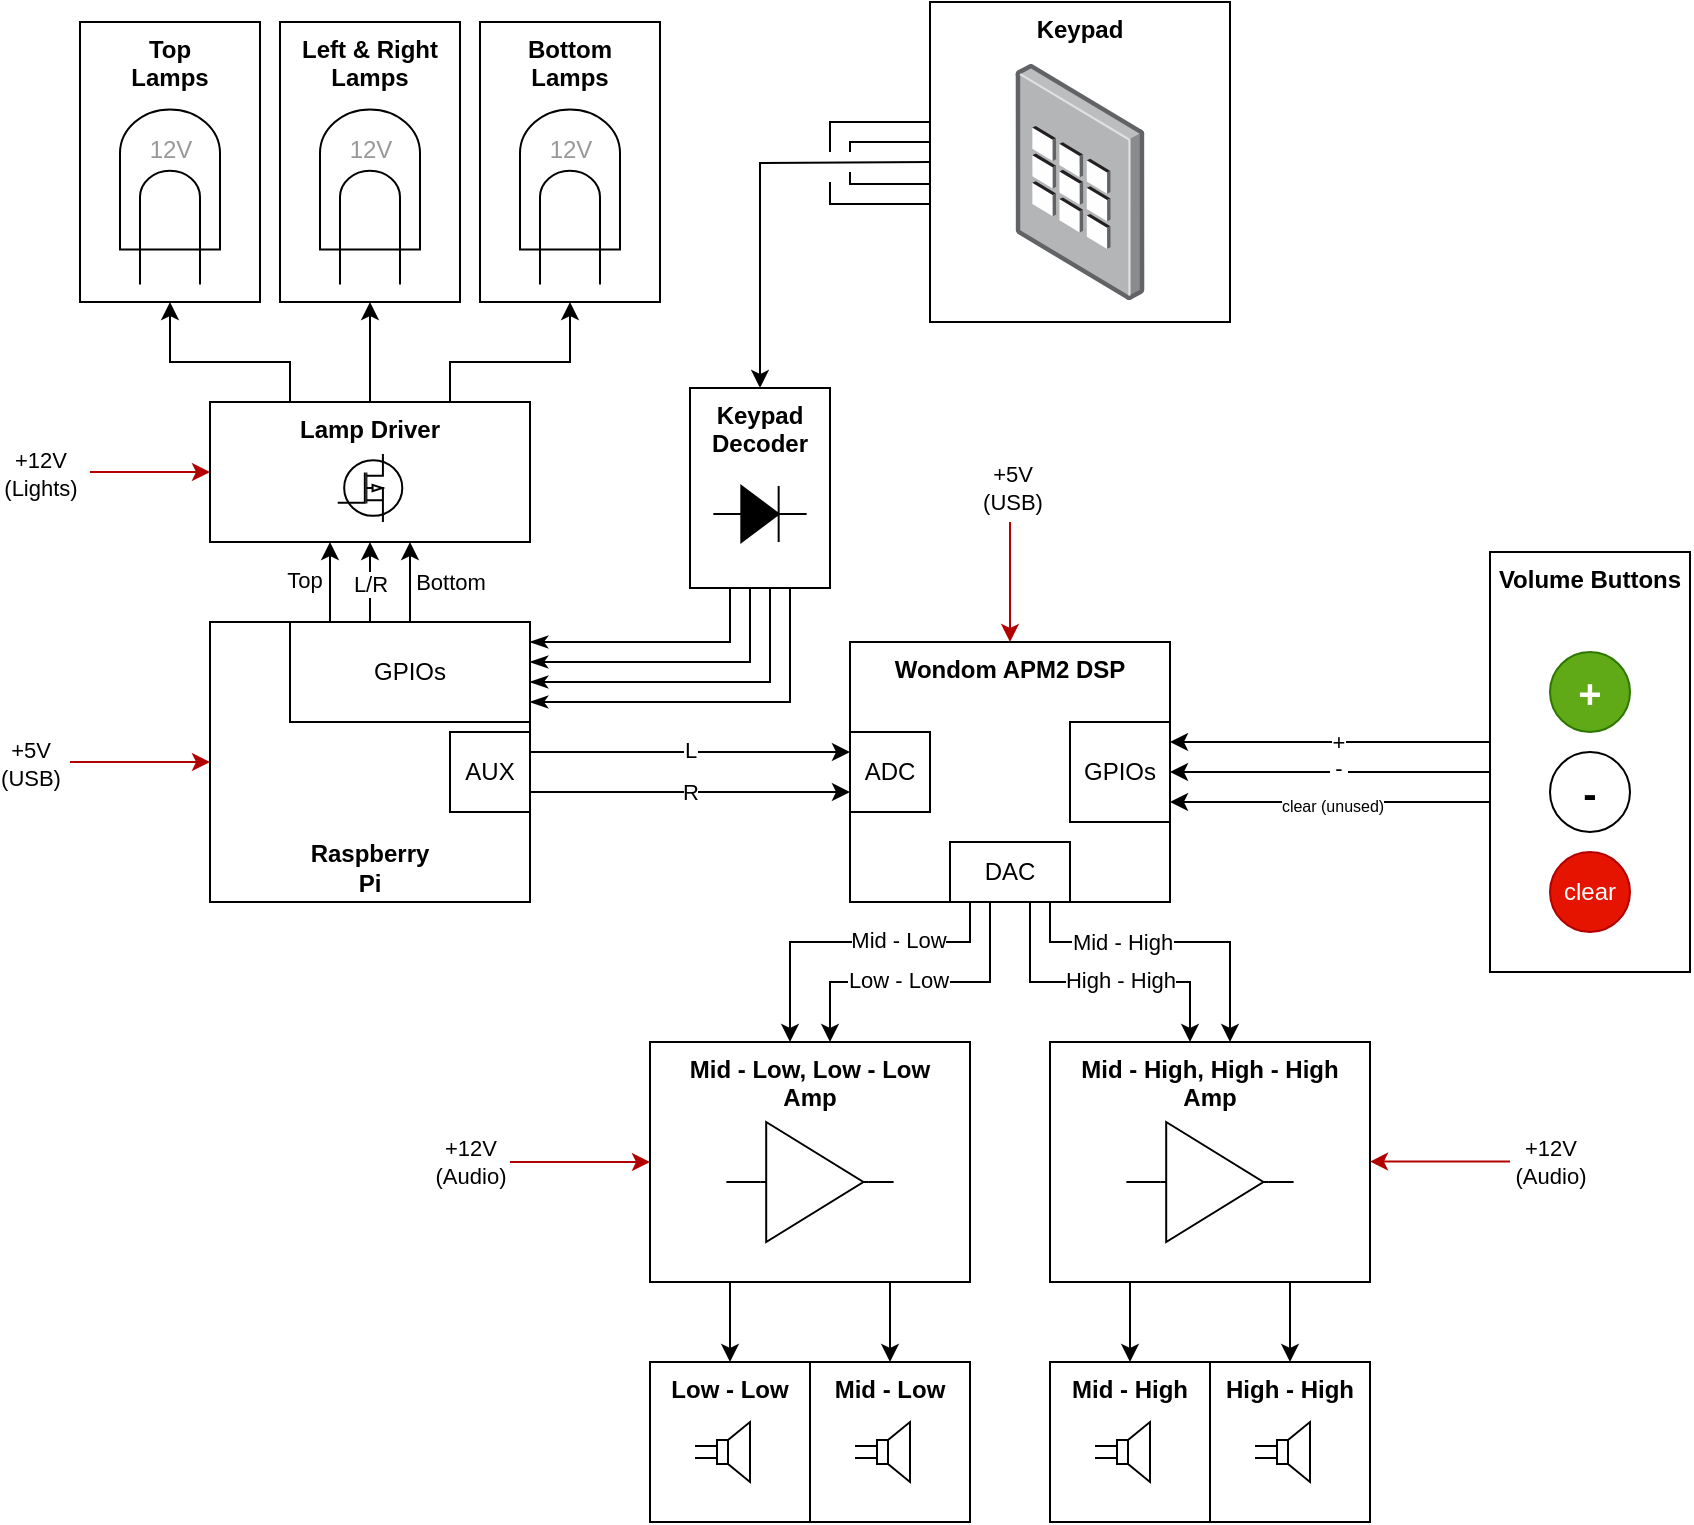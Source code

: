 <mxfile version="26.2.2">
  <diagram name="Page-1" id="jn2h3PTJbIQgEI0y1kal">
    <mxGraphModel dx="1680" dy="2092" grid="1" gridSize="10" guides="1" tooltips="1" connect="1" arrows="1" fold="1" page="1" pageScale="1" pageWidth="850" pageHeight="1100" math="0" shadow="0">
      <root>
        <mxCell id="0" />
        <mxCell id="1" parent="0" />
        <mxCell id="rBF4yyr9d5BcuPXfIOt9-10" style="edgeStyle=orthogonalEdgeStyle;rounded=0;orthogonalLoop=1;jettySize=auto;html=1;" parent="1" edge="1">
          <mxGeometry relative="1" as="geometry">
            <mxPoint x="320" y="295" as="sourcePoint" />
            <mxPoint x="480" y="295" as="targetPoint" />
          </mxGeometry>
        </mxCell>
        <mxCell id="rBF4yyr9d5BcuPXfIOt9-16" value="L" style="edgeLabel;html=1;align=center;verticalAlign=middle;resizable=0;points=[];" parent="rBF4yyr9d5BcuPXfIOt9-10" vertex="1" connectable="0">
          <mxGeometry x="0.196" y="1" relative="1" as="geometry">
            <mxPoint x="-16" as="offset" />
          </mxGeometry>
        </mxCell>
        <mxCell id="rBF4yyr9d5BcuPXfIOt9-53" style="edgeStyle=orthogonalEdgeStyle;rounded=0;orthogonalLoop=1;jettySize=auto;html=1;entryX=0.5;entryY=1;entryDx=0;entryDy=0;" parent="1" source="rBF4yyr9d5BcuPXfIOt9-2" target="rBF4yyr9d5BcuPXfIOt9-8" edge="1">
          <mxGeometry relative="1" as="geometry" />
        </mxCell>
        <mxCell id="rBF4yyr9d5BcuPXfIOt9-83" value="L/R" style="edgeLabel;html=1;align=center;verticalAlign=middle;resizable=0;points=[];" parent="rBF4yyr9d5BcuPXfIOt9-53" vertex="1" connectable="0">
          <mxGeometry x="-0.015" y="-1" relative="1" as="geometry">
            <mxPoint x="-1" as="offset" />
          </mxGeometry>
        </mxCell>
        <mxCell id="rBF4yyr9d5BcuPXfIOt9-93" style="edgeStyle=orthogonalEdgeStyle;rounded=0;orthogonalLoop=1;jettySize=auto;html=1;exitX=0;exitY=0.5;exitDx=0;exitDy=0;endArrow=none;startFill=1;startArrow=classic;fillColor=#e51400;strokeColor=#B20000;" parent="1" source="rBF4yyr9d5BcuPXfIOt9-2" edge="1">
          <mxGeometry relative="1" as="geometry">
            <mxPoint x="90" y="300" as="targetPoint" />
          </mxGeometry>
        </mxCell>
        <mxCell id="rBF4yyr9d5BcuPXfIOt9-96" value="+5V&lt;br&gt;(USB)" style="edgeLabel;html=1;align=center;verticalAlign=middle;resizable=0;points=[];" parent="rBF4yyr9d5BcuPXfIOt9-93" vertex="1" connectable="0">
          <mxGeometry x="0.078" relative="1" as="geometry">
            <mxPoint x="-53" as="offset" />
          </mxGeometry>
        </mxCell>
        <mxCell id="rBF4yyr9d5BcuPXfIOt9-95" style="edgeStyle=orthogonalEdgeStyle;rounded=0;orthogonalLoop=1;jettySize=auto;html=1;exitX=0.5;exitY=0;exitDx=0;exitDy=0;startArrow=classic;startFill=1;endArrow=none;fillColor=#e51400;strokeColor=#B20000;" parent="1" source="rBF4yyr9d5BcuPXfIOt9-3" edge="1">
          <mxGeometry relative="1" as="geometry">
            <mxPoint x="560" y="180" as="targetPoint" />
          </mxGeometry>
        </mxCell>
        <mxCell id="rBF4yyr9d5BcuPXfIOt9-98" value="+5V&lt;br&gt;(USB)" style="edgeLabel;html=1;align=center;verticalAlign=middle;resizable=0;points=[];" parent="rBF4yyr9d5BcuPXfIOt9-95" vertex="1" connectable="0">
          <mxGeometry x="-0.009" y="-3" relative="1" as="geometry">
            <mxPoint x="-3" y="-48" as="offset" />
          </mxGeometry>
        </mxCell>
        <mxCell id="rBF4yyr9d5BcuPXfIOt9-3" value="&lt;b&gt;Wondom APM2 DSP&lt;/b&gt;" style="rounded=0;whiteSpace=wrap;html=1;verticalAlign=top;" parent="1" vertex="1">
          <mxGeometry x="480" y="240" width="160" height="130" as="geometry" />
        </mxCell>
        <mxCell id="rBF4yyr9d5BcuPXfIOt9-46" style="edgeStyle=orthogonalEdgeStyle;rounded=0;orthogonalLoop=1;jettySize=auto;html=1;entryX=0.5;entryY=0;entryDx=0;entryDy=0;" parent="1" source="rBF4yyr9d5BcuPXfIOt9-4" edge="1">
          <mxGeometry relative="1" as="geometry">
            <Array as="points">
              <mxPoint x="620" y="570" />
              <mxPoint x="620" y="570" />
            </Array>
            <mxPoint x="620" y="600" as="targetPoint" />
          </mxGeometry>
        </mxCell>
        <mxCell id="rBF4yyr9d5BcuPXfIOt9-47" style="edgeStyle=orthogonalEdgeStyle;rounded=0;orthogonalLoop=1;jettySize=auto;html=1;entryX=0.5;entryY=0;entryDx=0;entryDy=0;" parent="1" source="rBF4yyr9d5BcuPXfIOt9-4" edge="1">
          <mxGeometry relative="1" as="geometry">
            <Array as="points">
              <mxPoint x="700" y="570" />
              <mxPoint x="700" y="570" />
            </Array>
            <mxPoint x="700" y="600" as="targetPoint" />
          </mxGeometry>
        </mxCell>
        <mxCell id="rBF4yyr9d5BcuPXfIOt9-4" value="&lt;b&gt;Mid - High, High - High&lt;br&gt;Amp&lt;/b&gt;" style="rounded=0;whiteSpace=wrap;html=1;verticalAlign=top;" parent="1" vertex="1">
          <mxGeometry x="580" y="440" width="160" height="120" as="geometry" />
        </mxCell>
        <mxCell id="rBF4yyr9d5BcuPXfIOt9-43" style="edgeStyle=orthogonalEdgeStyle;rounded=0;orthogonalLoop=1;jettySize=auto;html=1;exitX=0.25;exitY=1;exitDx=0;exitDy=0;" parent="1" source="rBF4yyr9d5BcuPXfIOt9-5" target="rBF4yyr9d5BcuPXfIOt9-31" edge="1">
          <mxGeometry relative="1" as="geometry" />
        </mxCell>
        <mxCell id="rBF4yyr9d5BcuPXfIOt9-45" style="edgeStyle=orthogonalEdgeStyle;rounded=0;orthogonalLoop=1;jettySize=auto;html=1;exitX=0.75;exitY=1;exitDx=0;exitDy=0;" parent="1" source="rBF4yyr9d5BcuPXfIOt9-5" edge="1">
          <mxGeometry relative="1" as="geometry">
            <mxPoint x="500" y="600" as="targetPoint" />
          </mxGeometry>
        </mxCell>
        <mxCell id="rBF4yyr9d5BcuPXfIOt9-5" value="&lt;b&gt;Mid - Low, Low - Low&lt;br&gt;Amp&lt;/b&gt;" style="rounded=0;whiteSpace=wrap;html=1;verticalAlign=top;" parent="1" vertex="1">
          <mxGeometry x="380" y="440" width="160" height="120" as="geometry" />
        </mxCell>
        <mxCell id="rBF4yyr9d5BcuPXfIOt9-77" style="edgeStyle=orthogonalEdgeStyle;rounded=0;orthogonalLoop=1;jettySize=auto;html=1;exitX=0.25;exitY=0;exitDx=0;exitDy=0;" parent="1" source="rBF4yyr9d5BcuPXfIOt9-8" target="rBF4yyr9d5BcuPXfIOt9-64" edge="1">
          <mxGeometry relative="1" as="geometry">
            <Array as="points">
              <mxPoint x="200" y="100" />
              <mxPoint x="140" y="100" />
            </Array>
          </mxGeometry>
        </mxCell>
        <mxCell id="rBF4yyr9d5BcuPXfIOt9-78" style="edgeStyle=orthogonalEdgeStyle;rounded=0;orthogonalLoop=1;jettySize=auto;html=1;" parent="1" source="rBF4yyr9d5BcuPXfIOt9-8" target="rBF4yyr9d5BcuPXfIOt9-67" edge="1">
          <mxGeometry relative="1" as="geometry" />
        </mxCell>
        <mxCell id="rBF4yyr9d5BcuPXfIOt9-79" style="edgeStyle=orthogonalEdgeStyle;rounded=0;orthogonalLoop=1;jettySize=auto;html=1;exitX=0.75;exitY=0;exitDx=0;exitDy=0;" parent="1" source="rBF4yyr9d5BcuPXfIOt9-8" target="rBF4yyr9d5BcuPXfIOt9-70" edge="1">
          <mxGeometry relative="1" as="geometry">
            <Array as="points">
              <mxPoint x="280" y="100" />
              <mxPoint x="340" y="100" />
            </Array>
          </mxGeometry>
        </mxCell>
        <mxCell id="rBF4yyr9d5BcuPXfIOt9-8" value="&lt;b&gt;Lamp Driver&lt;/b&gt;" style="rounded=0;whiteSpace=wrap;html=1;verticalAlign=top;" parent="1" vertex="1">
          <mxGeometry x="160" y="120" width="160" height="70" as="geometry" />
        </mxCell>
        <mxCell id="rBF4yyr9d5BcuPXfIOt9-13" value="ADC" style="rounded=0;whiteSpace=wrap;html=1;" parent="1" vertex="1">
          <mxGeometry x="480" y="285" width="40" height="40" as="geometry" />
        </mxCell>
        <mxCell id="rBF4yyr9d5BcuPXfIOt9-18" style="edgeStyle=orthogonalEdgeStyle;rounded=0;orthogonalLoop=1;jettySize=auto;html=1;" parent="1" source="rBF4yyr9d5BcuPXfIOt9-14" target="rBF4yyr9d5BcuPXfIOt9-5" edge="1">
          <mxGeometry relative="1" as="geometry">
            <Array as="points">
              <mxPoint x="540" y="390" />
              <mxPoint x="450" y="390" />
            </Array>
          </mxGeometry>
        </mxCell>
        <mxCell id="rBF4yyr9d5BcuPXfIOt9-23" value="Mid - Low" style="edgeLabel;html=1;align=center;verticalAlign=middle;resizable=0;points=[];" parent="rBF4yyr9d5BcuPXfIOt9-18" vertex="1" connectable="0">
          <mxGeometry x="-0.149" y="-1" relative="1" as="geometry">
            <mxPoint x="12" as="offset" />
          </mxGeometry>
        </mxCell>
        <mxCell id="rBF4yyr9d5BcuPXfIOt9-21" style="edgeStyle=orthogonalEdgeStyle;rounded=0;orthogonalLoop=1;jettySize=auto;html=1;" parent="1" source="rBF4yyr9d5BcuPXfIOt9-14" target="rBF4yyr9d5BcuPXfIOt9-4" edge="1">
          <mxGeometry relative="1" as="geometry">
            <Array as="points">
              <mxPoint x="580" y="390" />
              <mxPoint x="670" y="390" />
            </Array>
          </mxGeometry>
        </mxCell>
        <mxCell id="rBF4yyr9d5BcuPXfIOt9-26" value="Mid - High" style="edgeLabel;html=1;align=center;verticalAlign=middle;resizable=0;points=[];" parent="rBF4yyr9d5BcuPXfIOt9-21" vertex="1" connectable="0">
          <mxGeometry x="-0.238" relative="1" as="geometry">
            <mxPoint x="-5" as="offset" />
          </mxGeometry>
        </mxCell>
        <mxCell id="rBF4yyr9d5BcuPXfIOt9-14" value="DAC" style="rounded=0;whiteSpace=wrap;html=1;" parent="1" vertex="1">
          <mxGeometry x="530" y="340" width="60" height="30" as="geometry" />
        </mxCell>
        <mxCell id="rBF4yyr9d5BcuPXfIOt9-15" style="edgeStyle=orthogonalEdgeStyle;rounded=0;orthogonalLoop=1;jettySize=auto;html=1;" parent="1" edge="1">
          <mxGeometry relative="1" as="geometry">
            <mxPoint x="320" y="315" as="sourcePoint" />
            <mxPoint x="480" y="315" as="targetPoint" />
          </mxGeometry>
        </mxCell>
        <mxCell id="rBF4yyr9d5BcuPXfIOt9-17" value="R" style="edgeLabel;html=1;align=center;verticalAlign=middle;resizable=0;points=[];" parent="rBF4yyr9d5BcuPXfIOt9-15" vertex="1" connectable="0">
          <mxGeometry x="0.263" relative="1" as="geometry">
            <mxPoint x="-21" as="offset" />
          </mxGeometry>
        </mxCell>
        <mxCell id="rBF4yyr9d5BcuPXfIOt9-19" style="edgeStyle=orthogonalEdgeStyle;rounded=0;orthogonalLoop=1;jettySize=auto;html=1;exitX=0.5;exitY=1;exitDx=0;exitDy=0;" parent="1" source="rBF4yyr9d5BcuPXfIOt9-14" edge="1">
          <mxGeometry relative="1" as="geometry">
            <mxPoint x="540" y="360" as="sourcePoint" />
            <mxPoint x="470" y="440" as="targetPoint" />
            <Array as="points">
              <mxPoint x="550" y="370" />
              <mxPoint x="550" y="410" />
              <mxPoint x="470" y="410" />
            </Array>
          </mxGeometry>
        </mxCell>
        <mxCell id="rBF4yyr9d5BcuPXfIOt9-25" value="Low - Low" style="edgeLabel;html=1;align=center;verticalAlign=middle;resizable=0;points=[];" parent="rBF4yyr9d5BcuPXfIOt9-19" vertex="1" connectable="0">
          <mxGeometry x="-0.053" y="-1" relative="1" as="geometry">
            <mxPoint x="-20" as="offset" />
          </mxGeometry>
        </mxCell>
        <mxCell id="rBF4yyr9d5BcuPXfIOt9-22" style="edgeStyle=orthogonalEdgeStyle;rounded=0;orthogonalLoop=1;jettySize=auto;html=1;" parent="1" source="rBF4yyr9d5BcuPXfIOt9-14" edge="1">
          <mxGeometry relative="1" as="geometry">
            <mxPoint x="580" y="360" as="sourcePoint" />
            <mxPoint x="650" y="440" as="targetPoint" />
            <Array as="points">
              <mxPoint x="570" y="410" />
              <mxPoint x="650" y="410" />
            </Array>
          </mxGeometry>
        </mxCell>
        <mxCell id="rBF4yyr9d5BcuPXfIOt9-27" value="High - High" style="edgeLabel;html=1;align=center;verticalAlign=middle;resizable=0;points=[];" parent="rBF4yyr9d5BcuPXfIOt9-22" vertex="1" connectable="0">
          <mxGeometry x="0.076" y="1" relative="1" as="geometry">
            <mxPoint x="4" as="offset" />
          </mxGeometry>
        </mxCell>
        <mxCell id="rBF4yyr9d5BcuPXfIOt9-49" style="edgeStyle=orthogonalEdgeStyle;rounded=0;orthogonalLoop=1;jettySize=auto;html=1;" parent="1" source="rBF4yyr9d5BcuPXfIOt9-48" target="rBF4yyr9d5BcuPXfIOt9-3" edge="1">
          <mxGeometry relative="1" as="geometry">
            <Array as="points">
              <mxPoint x="760" y="305" />
              <mxPoint x="760" y="305" />
            </Array>
          </mxGeometry>
        </mxCell>
        <mxCell id="rBF4yyr9d5BcuPXfIOt9-89" value="&amp;nbsp;-&amp;nbsp;" style="edgeLabel;html=1;align=center;verticalAlign=middle;resizable=0;points=[];" parent="rBF4yyr9d5BcuPXfIOt9-49" vertex="1" connectable="0">
          <mxGeometry x="-0.114" relative="1" as="geometry">
            <mxPoint x="-5" y="-2" as="offset" />
          </mxGeometry>
        </mxCell>
        <mxCell id="rBF4yyr9d5BcuPXfIOt9-51" value="GPIOs" style="rounded=0;whiteSpace=wrap;html=1;" parent="1" vertex="1">
          <mxGeometry x="590" y="280" width="50" height="50" as="geometry" />
        </mxCell>
        <mxCell id="rBF4yyr9d5BcuPXfIOt9-80" style="edgeStyle=orthogonalEdgeStyle;rounded=0;orthogonalLoop=1;jettySize=auto;html=1;movable=1;resizable=1;rotatable=1;deletable=1;editable=1;locked=0;connectable=1;" parent="1" source="rBF4yyr9d5BcuPXfIOt9-55" target="rBF4yyr9d5BcuPXfIOt9-8" edge="1">
          <mxGeometry relative="1" as="geometry">
            <Array as="points">
              <mxPoint x="260" y="210" />
              <mxPoint x="260" y="210" />
            </Array>
          </mxGeometry>
        </mxCell>
        <mxCell id="rBF4yyr9d5BcuPXfIOt9-82" value="Top" style="edgeLabel;html=1;align=center;verticalAlign=middle;resizable=0;points=[];" parent="rBF4yyr9d5BcuPXfIOt9-80" vertex="1" connectable="0">
          <mxGeometry x="-0.236" y="-2" relative="1" as="geometry">
            <mxPoint x="-55" y="-6" as="offset" />
          </mxGeometry>
        </mxCell>
        <mxCell id="rBF4yyr9d5BcuPXfIOt9-81" style="edgeStyle=orthogonalEdgeStyle;rounded=0;orthogonalLoop=1;jettySize=auto;html=1;movable=1;resizable=1;rotatable=1;deletable=1;editable=1;locked=0;connectable=1;" parent="1" source="rBF4yyr9d5BcuPXfIOt9-55" target="rBF4yyr9d5BcuPXfIOt9-8" edge="1">
          <mxGeometry relative="1" as="geometry">
            <Array as="points">
              <mxPoint x="220" y="210" />
              <mxPoint x="220" y="210" />
            </Array>
          </mxGeometry>
        </mxCell>
        <mxCell id="rBF4yyr9d5BcuPXfIOt9-84" value="Bottom" style="edgeLabel;html=1;align=center;verticalAlign=middle;resizable=0;points=[];" parent="rBF4yyr9d5BcuPXfIOt9-81" vertex="1" connectable="0">
          <mxGeometry x="-0.035" y="-2" relative="1" as="geometry">
            <mxPoint x="58" y="-1" as="offset" />
          </mxGeometry>
        </mxCell>
        <mxCell id="rBF4yyr9d5BcuPXfIOt9-63" value="" style="group" parent="1" vertex="1" connectable="0">
          <mxGeometry x="800" y="195" width="100" height="210" as="geometry" />
        </mxCell>
        <mxCell id="rBF4yyr9d5BcuPXfIOt9-48" value="&lt;b&gt;Volume Buttons&lt;/b&gt;" style="rounded=0;whiteSpace=wrap;html=1;verticalAlign=top;movable=1;resizable=1;rotatable=1;deletable=1;editable=1;locked=0;connectable=1;container=0;" parent="rBF4yyr9d5BcuPXfIOt9-63" vertex="1">
          <mxGeometry width="100" height="210" as="geometry" />
        </mxCell>
        <mxCell id="rBF4yyr9d5BcuPXfIOt9-58" value="&lt;b&gt;&lt;font style=&quot;font-size: 20px;&quot;&gt;+&lt;/font&gt;&lt;/b&gt;" style="ellipse;whiteSpace=wrap;html=1;aspect=fixed;fillColor=#60a917;strokeColor=#2D7600;fontColor=#ffffff;movable=1;resizable=1;rotatable=1;deletable=1;editable=1;locked=0;connectable=1;container=0;" parent="rBF4yyr9d5BcuPXfIOt9-63" vertex="1">
          <mxGeometry x="30" y="50" width="40" height="40" as="geometry" />
        </mxCell>
        <mxCell id="rBF4yyr9d5BcuPXfIOt9-59" value="&lt;font style=&quot;font-size: 20px;&quot;&gt;&lt;b&gt;-&lt;/b&gt;&lt;/font&gt;" style="ellipse;whiteSpace=wrap;html=1;aspect=fixed;movable=1;resizable=1;rotatable=1;deletable=1;editable=1;locked=0;connectable=1;container=0;" parent="rBF4yyr9d5BcuPXfIOt9-63" vertex="1">
          <mxGeometry x="30" y="100" width="40" height="40" as="geometry" />
        </mxCell>
        <mxCell id="rBF4yyr9d5BcuPXfIOt9-60" value="clear" style="ellipse;whiteSpace=wrap;html=1;aspect=fixed;fillColor=#e51400;fontColor=#ffffff;strokeColor=#B20000;movable=1;resizable=1;rotatable=1;deletable=1;editable=1;locked=0;connectable=1;container=0;" parent="rBF4yyr9d5BcuPXfIOt9-63" vertex="1">
          <mxGeometry x="30" y="150" width="40" height="40" as="geometry" />
        </mxCell>
        <mxCell id="rBF4yyr9d5BcuPXfIOt9-86" style="edgeStyle=orthogonalEdgeStyle;rounded=0;orthogonalLoop=1;jettySize=auto;html=1;exitX=0;exitY=0.25;exitDx=0;exitDy=0;" parent="1" source="rBF4yyr9d5BcuPXfIOt9-48" target="rBF4yyr9d5BcuPXfIOt9-51" edge="1">
          <mxGeometry relative="1" as="geometry">
            <Array as="points">
              <mxPoint x="800" y="290" />
            </Array>
          </mxGeometry>
        </mxCell>
        <mxCell id="rBF4yyr9d5BcuPXfIOt9-88" value="+" style="edgeLabel;html=1;align=center;verticalAlign=middle;resizable=0;points=[];" parent="rBF4yyr9d5BcuPXfIOt9-86" vertex="1" connectable="0">
          <mxGeometry x="0.176" relative="1" as="geometry">
            <mxPoint as="offset" />
          </mxGeometry>
        </mxCell>
        <mxCell id="rBF4yyr9d5BcuPXfIOt9-87" style="edgeStyle=orthogonalEdgeStyle;rounded=0;orthogonalLoop=1;jettySize=auto;html=1;exitX=0;exitY=0.75;exitDx=0;exitDy=0;" parent="1" source="rBF4yyr9d5BcuPXfIOt9-48" target="rBF4yyr9d5BcuPXfIOt9-51" edge="1">
          <mxGeometry relative="1" as="geometry">
            <Array as="points">
              <mxPoint x="800" y="320" />
            </Array>
          </mxGeometry>
        </mxCell>
        <mxCell id="rBF4yyr9d5BcuPXfIOt9-90" value="&lt;font style=&quot;font-size: 8px;&quot;&gt;clear (unused)&lt;/font&gt;" style="edgeLabel;html=1;align=center;verticalAlign=middle;resizable=0;points=[];" parent="rBF4yyr9d5BcuPXfIOt9-87" vertex="1" connectable="0">
          <mxGeometry x="0.161" y="1" relative="1" as="geometry">
            <mxPoint as="offset" />
          </mxGeometry>
        </mxCell>
        <mxCell id="rBF4yyr9d5BcuPXfIOt9-101" style="edgeStyle=orthogonalEdgeStyle;rounded=0;orthogonalLoop=1;jettySize=auto;html=1;exitX=0;exitY=0.5;exitDx=0;exitDy=0;endArrow=none;startFill=1;startArrow=classic;fillColor=#e51400;strokeColor=#B20000;" parent="1" edge="1">
          <mxGeometry relative="1" as="geometry">
            <mxPoint x="310" y="500" as="targetPoint" />
            <mxPoint x="380" y="500" as="sourcePoint" />
          </mxGeometry>
        </mxCell>
        <mxCell id="rBF4yyr9d5BcuPXfIOt9-102" value="+12V&lt;br&gt;(Audio)" style="edgeLabel;html=1;align=center;verticalAlign=middle;resizable=0;points=[];" parent="rBF4yyr9d5BcuPXfIOt9-101" vertex="1" connectable="0">
          <mxGeometry x="0.078" relative="1" as="geometry">
            <mxPoint x="-53" as="offset" />
          </mxGeometry>
        </mxCell>
        <mxCell id="rBF4yyr9d5BcuPXfIOt9-103" style="edgeStyle=orthogonalEdgeStyle;rounded=0;orthogonalLoop=1;jettySize=auto;html=1;exitX=0;exitY=0.5;exitDx=0;exitDy=0;endArrow=none;startFill=1;startArrow=classic;fillColor=#e51400;strokeColor=#B20000;" parent="1" source="rBF4yyr9d5BcuPXfIOt9-8" edge="1">
          <mxGeometry relative="1" as="geometry">
            <mxPoint x="100" y="155" as="targetPoint" />
            <mxPoint x="170" y="174.66" as="sourcePoint" />
          </mxGeometry>
        </mxCell>
        <mxCell id="rBF4yyr9d5BcuPXfIOt9-104" value="+12V&lt;br&gt;(Lights)" style="edgeLabel;html=1;align=center;verticalAlign=middle;resizable=0;points=[];" parent="rBF4yyr9d5BcuPXfIOt9-103" vertex="1" connectable="0">
          <mxGeometry x="0.078" relative="1" as="geometry">
            <mxPoint x="-53" as="offset" />
          </mxGeometry>
        </mxCell>
        <mxCell id="rBF4yyr9d5BcuPXfIOt9-105" style="edgeStyle=orthogonalEdgeStyle;rounded=0;orthogonalLoop=1;jettySize=auto;html=1;exitX=0;exitY=0.5;exitDx=0;exitDy=0;endArrow=classic;startFill=0;startArrow=none;fillColor=#e51400;strokeColor=#B20000;endFill=1;" parent="1" edge="1">
          <mxGeometry relative="1" as="geometry">
            <mxPoint x="740" y="499.8" as="targetPoint" />
            <mxPoint x="810" y="499.8" as="sourcePoint" />
          </mxGeometry>
        </mxCell>
        <mxCell id="rBF4yyr9d5BcuPXfIOt9-107" value="+12V&lt;br&gt;(Audio)" style="edgeLabel;html=1;align=center;verticalAlign=middle;resizable=0;points=[];" parent="rBF4yyr9d5BcuPXfIOt9-105" vertex="1" connectable="0">
          <mxGeometry x="-0.971" relative="1" as="geometry">
            <mxPoint x="21" as="offset" />
          </mxGeometry>
        </mxCell>
        <mxCell id="rBF4yyr9d5BcuPXfIOt9-110" value="" style="shape=image;verticalLabelPosition=bottom;labelBackgroundColor=default;verticalAlign=top;aspect=fixed;imageAspect=0;image=https://static.thenounproject.com/png/658519-200.png;" parent="1" vertex="1">
          <mxGeometry x="540" y="280" width="40" height="40" as="geometry" />
        </mxCell>
        <mxCell id="rBF4yyr9d5BcuPXfIOt9-2" value="&lt;b&gt;Raspberry &lt;br&gt;Pi&lt;/b&gt;" style="rounded=0;whiteSpace=wrap;html=1;verticalAlign=bottom;" parent="1" vertex="1">
          <mxGeometry x="160" y="230" width="160" height="140" as="geometry" />
        </mxCell>
        <mxCell id="rBF4yyr9d5BcuPXfIOt9-54" value="AUX" style="rounded=0;whiteSpace=wrap;html=1;" parent="1" vertex="1">
          <mxGeometry x="280" y="285" width="40" height="40" as="geometry" />
        </mxCell>
        <mxCell id="rBF4yyr9d5BcuPXfIOt9-55" value="GPIOs" style="rounded=0;whiteSpace=wrap;html=1;" parent="1" vertex="1">
          <mxGeometry x="200" y="230" width="120" height="50" as="geometry" />
        </mxCell>
        <mxCell id="rBF4yyr9d5BcuPXfIOt9-108" value="" style="shape=image;verticalLabelPosition=bottom;labelBackgroundColor=default;verticalAlign=top;aspect=fixed;imageAspect=0;image=https://upload.wikimedia.org/wikipedia/de/thumb/c/cb/Raspberry_Pi_Logo.svg/570px-Raspberry_Pi_Logo.svg.png;" parent="1" vertex="1">
          <mxGeometry x="224.17" y="289" width="31.67" height="40" as="geometry" />
        </mxCell>
        <mxCell id="rBF4yyr9d5BcuPXfIOt9-119" value="" style="group" parent="1" vertex="1" connectable="0">
          <mxGeometry x="418.2" y="480" width="83.6" height="60" as="geometry" />
        </mxCell>
        <mxCell id="rBF4yyr9d5BcuPXfIOt9-117" style="edgeStyle=orthogonalEdgeStyle;rounded=0;orthogonalLoop=1;jettySize=auto;html=1;exitX=0;exitY=0.5;exitDx=0;exitDy=0;exitPerimeter=0;endArrow=none;startFill=0;" parent="rBF4yyr9d5BcuPXfIOt9-119" source="rBF4yyr9d5BcuPXfIOt9-116" edge="1">
          <mxGeometry relative="1" as="geometry">
            <mxPoint y="29.8" as="targetPoint" />
          </mxGeometry>
        </mxCell>
        <mxCell id="rBF4yyr9d5BcuPXfIOt9-118" style="edgeStyle=orthogonalEdgeStyle;rounded=0;orthogonalLoop=1;jettySize=auto;html=1;exitX=1;exitY=0.5;exitDx=0;exitDy=0;exitPerimeter=0;endArrow=none;startFill=0;" parent="rBF4yyr9d5BcuPXfIOt9-119" source="rBF4yyr9d5BcuPXfIOt9-116" edge="1">
          <mxGeometry relative="1" as="geometry">
            <mxPoint x="83.6" y="30.2" as="targetPoint" />
          </mxGeometry>
        </mxCell>
        <mxCell id="rBF4yyr9d5BcuPXfIOt9-116" value="" style="verticalLabelPosition=bottom;shadow=0;dashed=0;align=center;html=1;verticalAlign=top;shape=mxgraph.electrical.abstract.amplifier;" parent="rBF4yyr9d5BcuPXfIOt9-119" vertex="1">
          <mxGeometry x="17.2" width="54" height="60" as="geometry" />
        </mxCell>
        <mxCell id="rBF4yyr9d5BcuPXfIOt9-121" value="" style="group" parent="1" vertex="1" connectable="0">
          <mxGeometry x="618.2" y="480" width="83.6" height="60" as="geometry" />
        </mxCell>
        <mxCell id="rBF4yyr9d5BcuPXfIOt9-122" style="edgeStyle=orthogonalEdgeStyle;rounded=0;orthogonalLoop=1;jettySize=auto;html=1;exitX=0;exitY=0.5;exitDx=0;exitDy=0;exitPerimeter=0;endArrow=none;startFill=0;" parent="rBF4yyr9d5BcuPXfIOt9-121" source="rBF4yyr9d5BcuPXfIOt9-124" edge="1">
          <mxGeometry relative="1" as="geometry">
            <mxPoint y="29.8" as="targetPoint" />
          </mxGeometry>
        </mxCell>
        <mxCell id="rBF4yyr9d5BcuPXfIOt9-123" style="edgeStyle=orthogonalEdgeStyle;rounded=0;orthogonalLoop=1;jettySize=auto;html=1;exitX=1;exitY=0.5;exitDx=0;exitDy=0;exitPerimeter=0;endArrow=none;startFill=0;" parent="rBF4yyr9d5BcuPXfIOt9-121" source="rBF4yyr9d5BcuPXfIOt9-124" edge="1">
          <mxGeometry relative="1" as="geometry">
            <mxPoint x="83.6" y="30.2" as="targetPoint" />
          </mxGeometry>
        </mxCell>
        <mxCell id="rBF4yyr9d5BcuPXfIOt9-124" value="" style="verticalLabelPosition=bottom;shadow=0;dashed=0;align=center;html=1;verticalAlign=top;shape=mxgraph.electrical.abstract.amplifier;" parent="rBF4yyr9d5BcuPXfIOt9-121" vertex="1">
          <mxGeometry x="17.2" width="54" height="60" as="geometry" />
        </mxCell>
        <mxCell id="rBF4yyr9d5BcuPXfIOt9-137" style="edgeStyle=none;rounded=0;orthogonalLoop=1;jettySize=auto;html=1;endArrow=none;startFill=0;" parent="1" edge="1">
          <mxGeometry relative="1" as="geometry">
            <mxPoint x="480" y="5" as="targetPoint" />
            <mxPoint x="520" y="11" as="sourcePoint" />
            <Array as="points">
              <mxPoint x="480" y="11" />
            </Array>
          </mxGeometry>
        </mxCell>
        <mxCell id="rBF4yyr9d5BcuPXfIOt9-133" style="edgeStyle=orthogonalEdgeStyle;rounded=0;orthogonalLoop=1;jettySize=auto;html=1;endArrow=none;startFill=0;" parent="1" edge="1">
          <mxGeometry relative="1" as="geometry">
            <mxPoint x="480" y="-5" as="targetPoint" />
            <mxPoint x="520" y="-10" as="sourcePoint" />
            <Array as="points">
              <mxPoint x="480.01" y="-10" />
            </Array>
          </mxGeometry>
        </mxCell>
        <mxCell id="rBF4yyr9d5BcuPXfIOt9-134" style="edgeStyle=orthogonalEdgeStyle;rounded=0;orthogonalLoop=1;jettySize=auto;html=1;endArrow=none;startFill=0;" parent="1" edge="1">
          <mxGeometry relative="1" as="geometry">
            <mxPoint x="470" y="-5" as="targetPoint" />
            <mxPoint x="520" y="-20" as="sourcePoint" />
            <Array as="points">
              <mxPoint x="470" y="-20" />
            </Array>
          </mxGeometry>
        </mxCell>
        <mxCell id="rBF4yyr9d5BcuPXfIOt9-135" style="edgeStyle=orthogonalEdgeStyle;rounded=0;orthogonalLoop=1;jettySize=auto;html=1;endArrow=none;startFill=0;" parent="1" edge="1">
          <mxGeometry relative="1" as="geometry">
            <mxPoint x="470" y="10" as="targetPoint" />
            <mxPoint x="520" y="21" as="sourcePoint" />
            <Array as="points">
              <mxPoint x="470" y="21" />
            </Array>
          </mxGeometry>
        </mxCell>
        <mxCell id="rBF4yyr9d5BcuPXfIOt9-141" value="" style="edgeStyle=orthogonalEdgeStyle;rounded=0;orthogonalLoop=1;jettySize=auto;html=1;" parent="1" target="rBF4yyr9d5BcuPXfIOt9-140" edge="1">
          <mxGeometry relative="1" as="geometry">
            <mxPoint x="520" as="sourcePoint" />
            <mxPoint x="320" y="255" as="targetPoint" />
          </mxGeometry>
        </mxCell>
        <mxCell id="rBF4yyr9d5BcuPXfIOt9-159" style="edgeStyle=orthogonalEdgeStyle;rounded=0;orthogonalLoop=1;jettySize=auto;html=1;endArrow=classicThin;endFill=1;" parent="1" source="rBF4yyr9d5BcuPXfIOt9-140" target="rBF4yyr9d5BcuPXfIOt9-55" edge="1">
          <mxGeometry relative="1" as="geometry">
            <Array as="points">
              <mxPoint x="420" y="240" />
            </Array>
          </mxGeometry>
        </mxCell>
        <mxCell id="rBF4yyr9d5BcuPXfIOt9-160" style="edgeStyle=orthogonalEdgeStyle;rounded=0;orthogonalLoop=1;jettySize=auto;html=1;endArrow=classicThin;endFill=1;" parent="1" source="rBF4yyr9d5BcuPXfIOt9-140" target="rBF4yyr9d5BcuPXfIOt9-55" edge="1">
          <mxGeometry relative="1" as="geometry">
            <Array as="points">
              <mxPoint x="430" y="250" />
            </Array>
          </mxGeometry>
        </mxCell>
        <mxCell id="rBF4yyr9d5BcuPXfIOt9-161" style="edgeStyle=orthogonalEdgeStyle;rounded=0;orthogonalLoop=1;jettySize=auto;html=1;endArrow=classicThin;endFill=1;" parent="1" source="rBF4yyr9d5BcuPXfIOt9-140" target="rBF4yyr9d5BcuPXfIOt9-55" edge="1">
          <mxGeometry relative="1" as="geometry">
            <Array as="points">
              <mxPoint x="440" y="260" />
            </Array>
          </mxGeometry>
        </mxCell>
        <mxCell id="rBF4yyr9d5BcuPXfIOt9-162" style="edgeStyle=orthogonalEdgeStyle;rounded=0;orthogonalLoop=1;jettySize=auto;html=1;endArrow=classicThin;endFill=1;" parent="1" source="rBF4yyr9d5BcuPXfIOt9-140" target="rBF4yyr9d5BcuPXfIOt9-55" edge="1">
          <mxGeometry relative="1" as="geometry">
            <Array as="points">
              <mxPoint x="450" y="270" />
            </Array>
          </mxGeometry>
        </mxCell>
        <mxCell id="rBF4yyr9d5BcuPXfIOt9-140" value="&lt;b&gt;Keypad Decoder&lt;/b&gt;" style="rounded=0;whiteSpace=wrap;html=1;verticalAlign=top;" parent="1" vertex="1">
          <mxGeometry x="400" y="113" width="70" height="100" as="geometry" />
        </mxCell>
        <mxCell id="rBF4yyr9d5BcuPXfIOt9-163" value="" style="pointerEvents=1;fillColor=strokeColor;verticalLabelPosition=bottom;shadow=0;dashed=0;align=center;html=1;verticalAlign=top;shape=mxgraph.electrical.diodes.diode;" parent="1" vertex="1">
          <mxGeometry x="411.66" y="162" width="46.67" height="28" as="geometry" />
        </mxCell>
        <mxCell id="rBF4yyr9d5BcuPXfIOt9-164" value="" style="group" parent="1" vertex="1" connectable="0">
          <mxGeometry x="520" y="-80" width="150" height="160" as="geometry" />
        </mxCell>
        <mxCell id="rBF4yyr9d5BcuPXfIOt9-144" value="&lt;b&gt;Keypad&lt;/b&gt;" style="rounded=0;whiteSpace=wrap;html=1;verticalAlign=top;" parent="rBF4yyr9d5BcuPXfIOt9-164" vertex="1">
          <mxGeometry width="150" height="160" as="geometry" />
        </mxCell>
        <mxCell id="rBF4yyr9d5BcuPXfIOt9-126" value="" style="image;points=[];aspect=fixed;html=1;align=center;shadow=0;dashed=0;image=img/lib/allied_telesis/computer_and_terminals/Keypad.svg;" parent="rBF4yyr9d5BcuPXfIOt9-164" vertex="1">
          <mxGeometry x="42.55" y="31" width="64.9" height="118" as="geometry" />
        </mxCell>
        <mxCell id="rBF4yyr9d5BcuPXfIOt9-171" value="" style="group" parent="1" vertex="1" connectable="0">
          <mxGeometry x="95" y="-70" width="90" height="140" as="geometry" />
        </mxCell>
        <mxCell id="rBF4yyr9d5BcuPXfIOt9-64" value="&lt;b&gt;Top&lt;/b&gt;&lt;div&gt;&lt;b&gt;Lamps&lt;/b&gt;&lt;/div&gt;" style="rounded=0;whiteSpace=wrap;html=1;container=0;verticalAlign=top;" parent="rBF4yyr9d5BcuPXfIOt9-171" vertex="1">
          <mxGeometry width="90" height="140" as="geometry" />
        </mxCell>
        <mxCell id="rBF4yyr9d5BcuPXfIOt9-170" value="" style="group" parent="rBF4yyr9d5BcuPXfIOt9-171" vertex="1" connectable="0">
          <mxGeometry x="20" y="43.75" width="50" height="87.5" as="geometry" />
        </mxCell>
        <mxCell id="rBF4yyr9d5BcuPXfIOt9-56" value="" style="verticalLabelPosition=bottom;shadow=0;dashed=0;align=center;html=1;verticalAlign=top;shape=mxgraph.electrical.opto_electronics.lamp;container=0;" parent="rBF4yyr9d5BcuPXfIOt9-170" vertex="1">
          <mxGeometry width="50" height="87.5" as="geometry" />
        </mxCell>
        <mxCell id="rBF4yyr9d5BcuPXfIOt9-165" value="&lt;font style=&quot;&quot;&gt;12V&lt;/font&gt;" style="text;html=1;align=center;verticalAlign=middle;resizable=0;points=[];autosize=1;strokeColor=none;fillColor=none;fontColor=#999999;" parent="rBF4yyr9d5BcuPXfIOt9-170" vertex="1">
          <mxGeometry x="5" y="5.25" width="40" height="30" as="geometry" />
        </mxCell>
        <mxCell id="rBF4yyr9d5BcuPXfIOt9-172" value="" style="group" parent="1" vertex="1" connectable="0">
          <mxGeometry x="195" y="-70" width="90" height="140" as="geometry" />
        </mxCell>
        <mxCell id="rBF4yyr9d5BcuPXfIOt9-67" value="&lt;b&gt;Left &amp;amp; Right&lt;br&gt;Lamps&lt;/b&gt;" style="rounded=0;whiteSpace=wrap;html=1;container=0;verticalAlign=top;" parent="rBF4yyr9d5BcuPXfIOt9-172" vertex="1">
          <mxGeometry width="90" height="140" as="geometry" />
        </mxCell>
        <mxCell id="rBF4yyr9d5BcuPXfIOt9-169" value="" style="group" parent="rBF4yyr9d5BcuPXfIOt9-172" vertex="1" connectable="0">
          <mxGeometry x="20" y="43.75" width="50" height="87.5" as="geometry" />
        </mxCell>
        <mxCell id="rBF4yyr9d5BcuPXfIOt9-68" value="" style="verticalLabelPosition=bottom;shadow=0;dashed=0;align=center;html=1;verticalAlign=top;shape=mxgraph.electrical.opto_electronics.lamp;container=0;" parent="rBF4yyr9d5BcuPXfIOt9-169" vertex="1">
          <mxGeometry width="50" height="87.5" as="geometry" />
        </mxCell>
        <mxCell id="rBF4yyr9d5BcuPXfIOt9-166" value="&lt;font style=&quot;&quot;&gt;12V&lt;/font&gt;" style="text;html=1;align=center;verticalAlign=middle;resizable=0;points=[];autosize=1;strokeColor=none;fillColor=none;fontColor=#999999;" parent="rBF4yyr9d5BcuPXfIOt9-169" vertex="1">
          <mxGeometry x="5.01" y="5.25" width="40" height="30" as="geometry" />
        </mxCell>
        <mxCell id="rBF4yyr9d5BcuPXfIOt9-173" value="" style="group" parent="1" vertex="1" connectable="0">
          <mxGeometry x="295" y="-70" width="90" height="140" as="geometry" />
        </mxCell>
        <mxCell id="rBF4yyr9d5BcuPXfIOt9-70" value="&lt;b&gt;Bottom&lt;br&gt;Lamps&lt;/b&gt;" style="rounded=0;whiteSpace=wrap;html=1;container=0;verticalAlign=top;" parent="rBF4yyr9d5BcuPXfIOt9-173" vertex="1">
          <mxGeometry width="90" height="140" as="geometry" />
        </mxCell>
        <mxCell id="rBF4yyr9d5BcuPXfIOt9-168" value="" style="group" parent="rBF4yyr9d5BcuPXfIOt9-173" vertex="1" connectable="0">
          <mxGeometry x="20" y="43.75" width="50" height="87.5" as="geometry" />
        </mxCell>
        <mxCell id="rBF4yyr9d5BcuPXfIOt9-71" value="" style="verticalLabelPosition=bottom;shadow=0;dashed=0;align=center;html=1;verticalAlign=top;shape=mxgraph.electrical.opto_electronics.lamp;container=0;" parent="rBF4yyr9d5BcuPXfIOt9-168" vertex="1">
          <mxGeometry width="50" height="87.5" as="geometry" />
        </mxCell>
        <mxCell id="rBF4yyr9d5BcuPXfIOt9-167" value="&lt;font style=&quot;&quot;&gt;12V&lt;/font&gt;" style="text;html=1;align=center;verticalAlign=middle;resizable=0;points=[];autosize=1;strokeColor=none;fillColor=none;fontColor=#999999;" parent="rBF4yyr9d5BcuPXfIOt9-168" vertex="1">
          <mxGeometry x="5" y="5.25" width="40" height="30" as="geometry" />
        </mxCell>
        <mxCell id="oHiBlrB8i4LJVa20t2zO-1" value="" style="verticalLabelPosition=bottom;shadow=0;dashed=0;align=center;html=1;verticalAlign=top;shape=mxgraph.electrical.mosfets1.p-channel_mosfet_1;" parent="1" vertex="1">
          <mxGeometry x="223.85" y="146" width="32.3" height="34" as="geometry" />
        </mxCell>
        <mxCell id="ZUvFtijzCxltbm-wW6fE-4" value="" style="group" vertex="1" connectable="0" parent="1">
          <mxGeometry x="380" y="600" width="80" height="80" as="geometry" />
        </mxCell>
        <mxCell id="rBF4yyr9d5BcuPXfIOt9-31" value="&lt;b&gt;Low - Low&lt;/b&gt;" style="whiteSpace=wrap;html=1;aspect=fixed;container=0;verticalAlign=top;" parent="ZUvFtijzCxltbm-wW6fE-4" vertex="1">
          <mxGeometry width="80" height="80" as="geometry" />
        </mxCell>
        <mxCell id="rBF4yyr9d5BcuPXfIOt9-29" value="" style="pointerEvents=1;verticalLabelPosition=bottom;shadow=0;dashed=0;align=center;html=1;verticalAlign=top;shape=mxgraph.electrical.electro-mechanical.loudspeaker;container=0;" parent="ZUvFtijzCxltbm-wW6fE-4" vertex="1">
          <mxGeometry x="22.5" y="30" width="27.5" height="30" as="geometry" />
        </mxCell>
        <mxCell id="ZUvFtijzCxltbm-wW6fE-5" value="" style="group" vertex="1" connectable="0" parent="1">
          <mxGeometry x="460" y="600" width="80" height="80" as="geometry" />
        </mxCell>
        <mxCell id="ZUvFtijzCxltbm-wW6fE-6" value="&lt;b&gt;Mid - Low&lt;/b&gt;" style="whiteSpace=wrap;html=1;aspect=fixed;container=0;verticalAlign=top;" vertex="1" parent="ZUvFtijzCxltbm-wW6fE-5">
          <mxGeometry width="80" height="80" as="geometry" />
        </mxCell>
        <mxCell id="ZUvFtijzCxltbm-wW6fE-7" value="" style="pointerEvents=1;verticalLabelPosition=bottom;shadow=0;dashed=0;align=center;html=1;verticalAlign=top;shape=mxgraph.electrical.electro-mechanical.loudspeaker;container=0;" vertex="1" parent="ZUvFtijzCxltbm-wW6fE-5">
          <mxGeometry x="22.5" y="30" width="27.5" height="30" as="geometry" />
        </mxCell>
        <mxCell id="ZUvFtijzCxltbm-wW6fE-11" value="" style="group" vertex="1" connectable="0" parent="1">
          <mxGeometry x="580" y="600" width="80" height="80" as="geometry" />
        </mxCell>
        <mxCell id="ZUvFtijzCxltbm-wW6fE-12" value="&lt;b&gt;Mid - High&lt;/b&gt;" style="whiteSpace=wrap;html=1;aspect=fixed;container=0;verticalAlign=top;" vertex="1" parent="ZUvFtijzCxltbm-wW6fE-11">
          <mxGeometry width="80" height="80" as="geometry" />
        </mxCell>
        <mxCell id="ZUvFtijzCxltbm-wW6fE-13" value="" style="pointerEvents=1;verticalLabelPosition=bottom;shadow=0;dashed=0;align=center;html=1;verticalAlign=top;shape=mxgraph.electrical.electro-mechanical.loudspeaker;container=0;" vertex="1" parent="ZUvFtijzCxltbm-wW6fE-11">
          <mxGeometry x="22.5" y="30" width="27.5" height="30" as="geometry" />
        </mxCell>
        <mxCell id="ZUvFtijzCxltbm-wW6fE-14" value="" style="group" vertex="1" connectable="0" parent="1">
          <mxGeometry x="660" y="600" width="80" height="80" as="geometry" />
        </mxCell>
        <mxCell id="ZUvFtijzCxltbm-wW6fE-15" value="&lt;b&gt;High - High&lt;/b&gt;" style="whiteSpace=wrap;html=1;aspect=fixed;container=0;verticalAlign=top;" vertex="1" parent="ZUvFtijzCxltbm-wW6fE-14">
          <mxGeometry width="80" height="80" as="geometry" />
        </mxCell>
        <mxCell id="ZUvFtijzCxltbm-wW6fE-16" value="" style="pointerEvents=1;verticalLabelPosition=bottom;shadow=0;dashed=0;align=center;html=1;verticalAlign=top;shape=mxgraph.electrical.electro-mechanical.loudspeaker;container=0;" vertex="1" parent="ZUvFtijzCxltbm-wW6fE-14">
          <mxGeometry x="22.5" y="30" width="27.5" height="30" as="geometry" />
        </mxCell>
      </root>
    </mxGraphModel>
  </diagram>
</mxfile>
